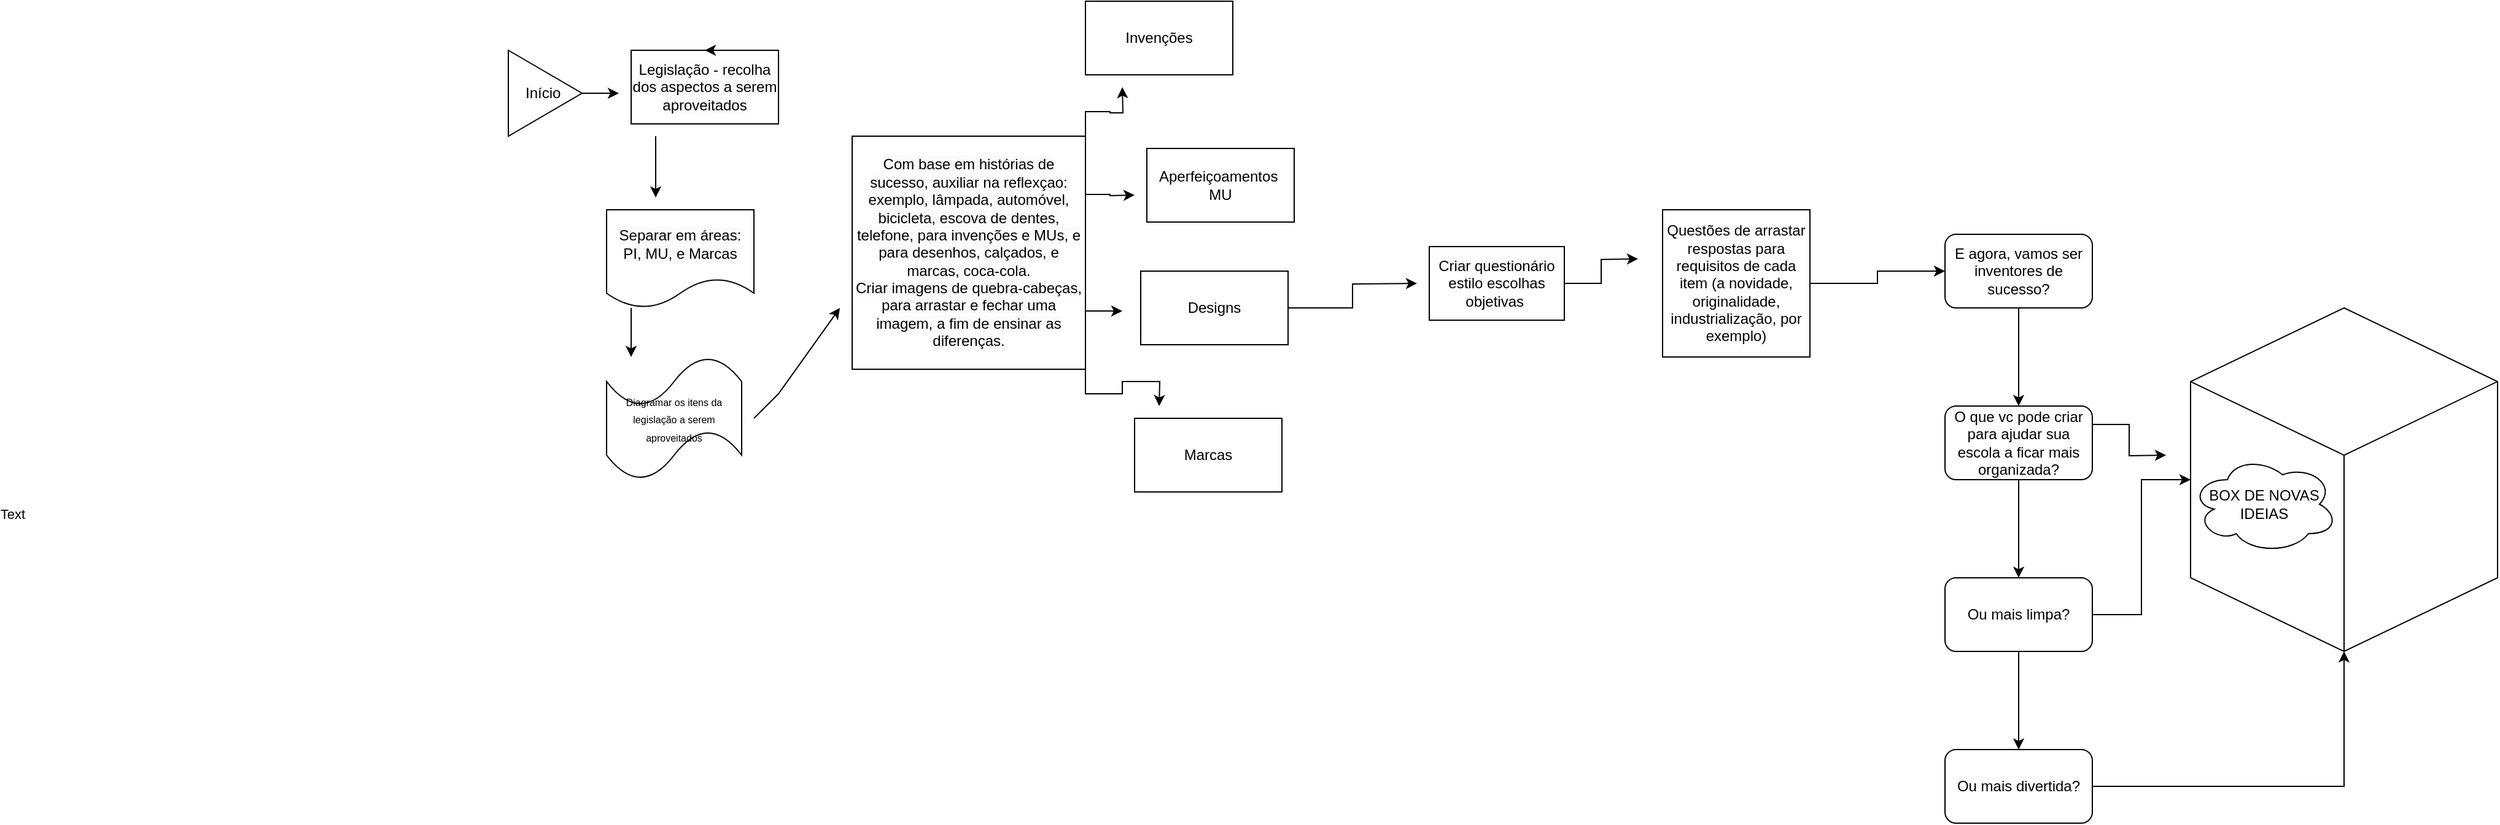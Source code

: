 <mxfile version="22.1.15" type="github">
  <diagram name="Page-1" id="2YBvvXClWsGukQMizWep">
    <mxGraphModel dx="2934" dy="1004" grid="1" gridSize="10" guides="1" tooltips="1" connect="1" arrows="1" fold="1" page="1" pageScale="1" pageWidth="850" pageHeight="1100" math="0" shadow="0">
      <root>
        <mxCell id="0" />
        <mxCell id="1" parent="0" />
        <mxCell id="6x2BA-DNIwaP8Ud8F5fc-6" style="edgeStyle=orthogonalEdgeStyle;rounded=0;orthogonalLoop=1;jettySize=auto;html=1;exitX=0.5;exitY=1;exitDx=0;exitDy=0;" edge="1" parent="1">
          <mxGeometry relative="1" as="geometry">
            <mxPoint x="167.5" y="220" as="sourcePoint" />
            <mxPoint x="167.5" y="220" as="targetPoint" />
          </mxGeometry>
        </mxCell>
        <mxCell id="6x2BA-DNIwaP8Ud8F5fc-31" style="edgeStyle=orthogonalEdgeStyle;rounded=0;orthogonalLoop=1;jettySize=auto;html=1;exitX=1;exitY=0.5;exitDx=0;exitDy=0;" edge="1" parent="1" source="6x2BA-DNIwaP8Ud8F5fc-10">
          <mxGeometry relative="1" as="geometry">
            <mxPoint x="90" y="75.333" as="targetPoint" />
          </mxGeometry>
        </mxCell>
        <mxCell id="6x2BA-DNIwaP8Ud8F5fc-10" value="Início&amp;nbsp;" style="triangle;whiteSpace=wrap;html=1;" vertex="1" parent="1">
          <mxGeometry y="40" width="60" height="70" as="geometry" />
        </mxCell>
        <mxCell id="6x2BA-DNIwaP8Ud8F5fc-19" value="" style="endArrow=classic;html=1;rounded=0;" edge="1" parent="1">
          <mxGeometry width="50" height="50" relative="1" as="geometry">
            <mxPoint x="120" y="110" as="sourcePoint" />
            <mxPoint x="120" y="160" as="targetPoint" />
          </mxGeometry>
        </mxCell>
        <mxCell id="6x2BA-DNIwaP8Ud8F5fc-20" value="&lt;meta charset=&quot;utf-8&quot;&gt;&lt;span style=&quot;color: rgb(0, 0, 0); font-family: Helvetica; font-size: 12px; font-style: normal; font-variant-ligatures: normal; font-variant-caps: normal; font-weight: 400; letter-spacing: normal; orphans: 2; text-align: center; text-indent: 0px; text-transform: none; widows: 2; word-spacing: 0px; -webkit-text-stroke-width: 0px; background-color: rgb(251, 251, 251); text-decoration-thickness: initial; text-decoration-style: initial; text-decoration-color: initial; float: none; display: inline !important;&quot;&gt;Legislação - recolha dos aspectos a serem aproveitados&lt;/span&gt;" style="rounded=0;whiteSpace=wrap;html=1;" vertex="1" parent="1">
          <mxGeometry x="100" y="40" width="120" height="60" as="geometry" />
        </mxCell>
        <mxCell id="6x2BA-DNIwaP8Ud8F5fc-29" style="edgeStyle=orthogonalEdgeStyle;rounded=0;orthogonalLoop=1;jettySize=auto;html=1;" edge="1" parent="1" source="6x2BA-DNIwaP8Ud8F5fc-21" target="6x2BA-DNIwaP8Ud8F5fc-26">
          <mxGeometry relative="1" as="geometry">
            <Array as="points">
              <mxPoint x="100" y="280" />
              <mxPoint x="100" y="280" />
            </Array>
          </mxGeometry>
        </mxCell>
        <mxCell id="6x2BA-DNIwaP8Ud8F5fc-21" value="&lt;meta charset=&quot;utf-8&quot;&gt;&lt;span style=&quot;color: rgb(0, 0, 0); font-family: Helvetica; font-size: 12px; font-style: normal; font-variant-ligatures: normal; font-variant-caps: normal; font-weight: 400; letter-spacing: normal; orphans: 2; text-align: center; text-indent: 0px; text-transform: none; widows: 2; word-spacing: 0px; -webkit-text-stroke-width: 0px; background-color: rgb(251, 251, 251); text-decoration-thickness: initial; text-decoration-style: initial; text-decoration-color: initial; float: none; display: inline !important;&quot;&gt;Separar em áreas:&lt;/span&gt;&lt;br style=&quot;border-color: var(--border-color); color: rgb(0, 0, 0); font-family: Helvetica; font-size: 12px; font-style: normal; font-variant-ligatures: normal; font-variant-caps: normal; font-weight: 400; letter-spacing: normal; orphans: 2; text-align: center; text-indent: 0px; text-transform: none; widows: 2; word-spacing: 0px; -webkit-text-stroke-width: 0px; text-decoration-thickness: initial; text-decoration-style: initial; text-decoration-color: initial;&quot;&gt;&lt;span style=&quot;color: rgb(0, 0, 0); font-family: Helvetica; font-size: 12px; font-style: normal; font-variant-ligatures: normal; font-variant-caps: normal; font-weight: 400; letter-spacing: normal; orphans: 2; text-align: center; text-indent: 0px; text-transform: none; widows: 2; word-spacing: 0px; -webkit-text-stroke-width: 0px; background-color: rgb(251, 251, 251); text-decoration-thickness: initial; text-decoration-style: initial; text-decoration-color: initial; float: none; display: inline !important;&quot;&gt;PI, MU, e Marcas&lt;/span&gt;" style="shape=document;whiteSpace=wrap;html=1;boundedLbl=1;" vertex="1" parent="1">
          <mxGeometry x="80" y="170" width="120" height="80" as="geometry" />
        </mxCell>
        <mxCell id="6x2BA-DNIwaP8Ud8F5fc-26" value="&lt;font style=&quot;font-size: 8px;&quot;&gt;Diagramar os itens da legislação a serem aproveitados&lt;/font&gt;" style="shape=tape;whiteSpace=wrap;html=1;" vertex="1" parent="1">
          <mxGeometry x="80" y="290" width="110" height="100" as="geometry" />
        </mxCell>
        <mxCell id="6x2BA-DNIwaP8Ud8F5fc-32" style="edgeStyle=orthogonalEdgeStyle;rounded=0;orthogonalLoop=1;jettySize=auto;html=1;exitX=0.75;exitY=0;exitDx=0;exitDy=0;entryX=0.5;entryY=0;entryDx=0;entryDy=0;" edge="1" parent="1" source="6x2BA-DNIwaP8Ud8F5fc-20" target="6x2BA-DNIwaP8Ud8F5fc-20">
          <mxGeometry relative="1" as="geometry" />
        </mxCell>
        <mxCell id="6x2BA-DNIwaP8Ud8F5fc-40" value="Invenções" style="rounded=0;whiteSpace=wrap;html=1;" vertex="1" parent="1">
          <mxGeometry x="470" width="120" height="60" as="geometry" />
        </mxCell>
        <mxCell id="6x2BA-DNIwaP8Ud8F5fc-41" value="Aperfeiçoamentos&amp;nbsp;&lt;br&gt;MU" style="rounded=0;whiteSpace=wrap;html=1;" vertex="1" parent="1">
          <mxGeometry x="520" y="120" width="120" height="60" as="geometry" />
        </mxCell>
        <mxCell id="6x2BA-DNIwaP8Ud8F5fc-69" style="edgeStyle=orthogonalEdgeStyle;rounded=0;orthogonalLoop=1;jettySize=auto;html=1;exitX=1;exitY=0.5;exitDx=0;exitDy=0;" edge="1" parent="1" source="6x2BA-DNIwaP8Ud8F5fc-42">
          <mxGeometry relative="1" as="geometry">
            <mxPoint x="740" y="230" as="targetPoint" />
          </mxGeometry>
        </mxCell>
        <mxCell id="6x2BA-DNIwaP8Ud8F5fc-42" value="Designs" style="rounded=0;whiteSpace=wrap;html=1;" vertex="1" parent="1">
          <mxGeometry x="515" y="220" width="120" height="60" as="geometry" />
        </mxCell>
        <mxCell id="6x2BA-DNIwaP8Ud8F5fc-43" value="Marcas" style="rounded=0;whiteSpace=wrap;html=1;" vertex="1" parent="1">
          <mxGeometry x="510" y="340" width="120" height="60" as="geometry" />
        </mxCell>
        <mxCell id="6x2BA-DNIwaP8Ud8F5fc-70" style="edgeStyle=orthogonalEdgeStyle;rounded=0;orthogonalLoop=1;jettySize=auto;html=1;exitX=1;exitY=0.5;exitDx=0;exitDy=0;" edge="1" parent="1" source="6x2BA-DNIwaP8Ud8F5fc-44">
          <mxGeometry relative="1" as="geometry">
            <mxPoint x="920" y="210" as="targetPoint" />
          </mxGeometry>
        </mxCell>
        <mxCell id="6x2BA-DNIwaP8Ud8F5fc-44" value="Criar questionário estilo escolhas objetivas&amp;nbsp;" style="rounded=0;whiteSpace=wrap;html=1;" vertex="1" parent="1">
          <mxGeometry x="750" y="200" width="110" height="60" as="geometry" />
        </mxCell>
        <mxCell id="6x2BA-DNIwaP8Ud8F5fc-72" style="edgeStyle=orthogonalEdgeStyle;rounded=0;orthogonalLoop=1;jettySize=auto;html=1;exitX=1;exitY=0.5;exitDx=0;exitDy=0;" edge="1" parent="1" source="6x2BA-DNIwaP8Ud8F5fc-50" target="6x2BA-DNIwaP8Ud8F5fc-71">
          <mxGeometry relative="1" as="geometry" />
        </mxCell>
        <mxCell id="6x2BA-DNIwaP8Ud8F5fc-50" value="Questões de arrastar respostas para requisitos de cada item (a novidade, originalidade, industrialização, por exemplo)" style="whiteSpace=wrap;html=1;rounded=0;" vertex="1" parent="1">
          <mxGeometry x="940" y="170" width="120" height="120" as="geometry" />
        </mxCell>
        <mxCell id="6x2BA-DNIwaP8Ud8F5fc-64" style="edgeStyle=orthogonalEdgeStyle;rounded=0;orthogonalLoop=1;jettySize=auto;html=1;exitX=1;exitY=0;exitDx=0;exitDy=0;" edge="1" parent="1" source="6x2BA-DNIwaP8Ud8F5fc-54">
          <mxGeometry relative="1" as="geometry">
            <mxPoint x="500" y="70" as="targetPoint" />
          </mxGeometry>
        </mxCell>
        <mxCell id="6x2BA-DNIwaP8Ud8F5fc-65" style="edgeStyle=orthogonalEdgeStyle;rounded=0;orthogonalLoop=1;jettySize=auto;html=1;exitX=1;exitY=0.25;exitDx=0;exitDy=0;" edge="1" parent="1" source="6x2BA-DNIwaP8Ud8F5fc-54">
          <mxGeometry relative="1" as="geometry">
            <mxPoint x="510" y="158.0" as="targetPoint" />
          </mxGeometry>
        </mxCell>
        <mxCell id="6x2BA-DNIwaP8Ud8F5fc-66" style="edgeStyle=orthogonalEdgeStyle;rounded=0;orthogonalLoop=1;jettySize=auto;html=1;exitX=1;exitY=0.75;exitDx=0;exitDy=0;" edge="1" parent="1" source="6x2BA-DNIwaP8Ud8F5fc-54">
          <mxGeometry relative="1" as="geometry">
            <mxPoint x="500" y="252.545" as="targetPoint" />
          </mxGeometry>
        </mxCell>
        <mxCell id="6x2BA-DNIwaP8Ud8F5fc-67" style="edgeStyle=orthogonalEdgeStyle;rounded=0;orthogonalLoop=1;jettySize=auto;html=1;exitX=1;exitY=1;exitDx=0;exitDy=0;" edge="1" parent="1" source="6x2BA-DNIwaP8Ud8F5fc-54">
          <mxGeometry relative="1" as="geometry">
            <mxPoint x="530" y="330" as="targetPoint" />
          </mxGeometry>
        </mxCell>
        <mxCell id="6x2BA-DNIwaP8Ud8F5fc-54" value="&lt;meta charset=&quot;utf-8&quot;&gt;&lt;span style=&quot;color: rgb(0, 0, 0); font-family: Helvetica; font-size: 12px; font-style: normal; font-variant-ligatures: normal; font-variant-caps: normal; font-weight: 400; letter-spacing: normal; orphans: 2; text-align: center; text-indent: 0px; text-transform: none; widows: 2; word-spacing: 0px; -webkit-text-stroke-width: 0px; background-color: rgb(251, 251, 251); text-decoration-thickness: initial; text-decoration-style: initial; text-decoration-color: initial; float: none; display: inline !important;&quot;&gt;Com base em histórias de sucesso, auxiliar na reflexçao: exemplo, lâmpada, automóvel, bicicleta, escova de dentes, telefone, para invenções e MUs, e para desenhos, calçados, e marcas, coca-cola.&lt;/span&gt;&lt;br style=&quot;border-color: var(--border-color); color: rgb(0, 0, 0); font-family: Helvetica; font-size: 12px; font-style: normal; font-variant-ligatures: normal; font-variant-caps: normal; font-weight: 400; letter-spacing: normal; orphans: 2; text-align: center; text-indent: 0px; text-transform: none; widows: 2; word-spacing: 0px; -webkit-text-stroke-width: 0px; background-color: rgb(251, 251, 251); text-decoration-thickness: initial; text-decoration-style: initial; text-decoration-color: initial;&quot;&gt;&lt;span style=&quot;color: rgb(0, 0, 0); font-family: Helvetica; font-size: 12px; font-style: normal; font-variant-ligatures: normal; font-variant-caps: normal; font-weight: 400; letter-spacing: normal; orphans: 2; text-align: center; text-indent: 0px; text-transform: none; widows: 2; word-spacing: 0px; -webkit-text-stroke-width: 0px; background-color: rgb(251, 251, 251); text-decoration-thickness: initial; text-decoration-style: initial; text-decoration-color: initial; float: none; display: inline !important;&quot;&gt;Criar imagens de quebra-cabeças, para arrastar e fechar uma imagem, a fim de ensinar as diferenças.&lt;/span&gt;" style="whiteSpace=wrap;html=1;aspect=fixed;" vertex="1" parent="1">
          <mxGeometry x="280" y="110" width="190" height="190" as="geometry" />
        </mxCell>
        <mxCell id="6x2BA-DNIwaP8Ud8F5fc-61" value="" style="endArrow=classic;html=1;rounded=0;" edge="1" parent="1">
          <mxGeometry width="50" height="50" relative="1" as="geometry">
            <mxPoint x="200" y="340" as="sourcePoint" />
            <mxPoint x="270" y="250" as="targetPoint" />
            <Array as="points">
              <mxPoint x="220" y="320" />
            </Array>
          </mxGeometry>
        </mxCell>
        <mxCell id="6x2BA-DNIwaP8Ud8F5fc-62" value="Text" style="edgeLabel;html=1;align=center;verticalAlign=middle;resizable=0;points=[];" vertex="1" connectable="0" parent="6x2BA-DNIwaP8Ud8F5fc-61">
          <mxGeometry x="-0.075" y="-1" relative="1" as="geometry">
            <mxPoint x="-639" y="117" as="offset" />
          </mxGeometry>
        </mxCell>
        <mxCell id="6x2BA-DNIwaP8Ud8F5fc-76" value="" style="edgeStyle=orthogonalEdgeStyle;rounded=0;orthogonalLoop=1;jettySize=auto;html=1;" edge="1" parent="1" source="6x2BA-DNIwaP8Ud8F5fc-71" target="6x2BA-DNIwaP8Ud8F5fc-75">
          <mxGeometry relative="1" as="geometry" />
        </mxCell>
        <mxCell id="6x2BA-DNIwaP8Ud8F5fc-71" value="E agora, vamos ser inventores de sucesso?" style="rounded=1;whiteSpace=wrap;html=1;" vertex="1" parent="1">
          <mxGeometry x="1170" y="190" width="120" height="60" as="geometry" />
        </mxCell>
        <mxCell id="6x2BA-DNIwaP8Ud8F5fc-78" value="" style="edgeStyle=orthogonalEdgeStyle;rounded=0;orthogonalLoop=1;jettySize=auto;html=1;" edge="1" parent="1" source="6x2BA-DNIwaP8Ud8F5fc-75" target="6x2BA-DNIwaP8Ud8F5fc-77">
          <mxGeometry relative="1" as="geometry" />
        </mxCell>
        <mxCell id="6x2BA-DNIwaP8Ud8F5fc-84" style="edgeStyle=orthogonalEdgeStyle;rounded=0;orthogonalLoop=1;jettySize=auto;html=1;exitX=1;exitY=0.25;exitDx=0;exitDy=0;" edge="1" parent="1" source="6x2BA-DNIwaP8Ud8F5fc-75">
          <mxGeometry relative="1" as="geometry">
            <mxPoint x="1350" y="370" as="targetPoint" />
          </mxGeometry>
        </mxCell>
        <mxCell id="6x2BA-DNIwaP8Ud8F5fc-75" value="O que vc pode criar para ajudar sua escola a ficar mais organizada?" style="whiteSpace=wrap;html=1;rounded=1;" vertex="1" parent="1">
          <mxGeometry x="1170" y="330" width="120" height="60" as="geometry" />
        </mxCell>
        <mxCell id="6x2BA-DNIwaP8Ud8F5fc-80" value="" style="edgeStyle=orthogonalEdgeStyle;rounded=0;orthogonalLoop=1;jettySize=auto;html=1;" edge="1" parent="1" source="6x2BA-DNIwaP8Ud8F5fc-77" target="6x2BA-DNIwaP8Ud8F5fc-79">
          <mxGeometry relative="1" as="geometry" />
        </mxCell>
        <mxCell id="6x2BA-DNIwaP8Ud8F5fc-85" style="edgeStyle=orthogonalEdgeStyle;rounded=0;orthogonalLoop=1;jettySize=auto;html=1;exitX=1;exitY=0.5;exitDx=0;exitDy=0;" edge="1" parent="1" source="6x2BA-DNIwaP8Ud8F5fc-77" target="6x2BA-DNIwaP8Ud8F5fc-82">
          <mxGeometry relative="1" as="geometry" />
        </mxCell>
        <mxCell id="6x2BA-DNIwaP8Ud8F5fc-77" value="Ou mais limpa?" style="whiteSpace=wrap;html=1;rounded=1;" vertex="1" parent="1">
          <mxGeometry x="1170" y="470" width="120" height="60" as="geometry" />
        </mxCell>
        <mxCell id="6x2BA-DNIwaP8Ud8F5fc-88" style="edgeStyle=orthogonalEdgeStyle;rounded=0;orthogonalLoop=1;jettySize=auto;html=1;exitX=1;exitY=0.5;exitDx=0;exitDy=0;" edge="1" parent="1" source="6x2BA-DNIwaP8Ud8F5fc-79" target="6x2BA-DNIwaP8Ud8F5fc-82">
          <mxGeometry relative="1" as="geometry" />
        </mxCell>
        <mxCell id="6x2BA-DNIwaP8Ud8F5fc-79" value="Ou mais divertida?" style="whiteSpace=wrap;html=1;rounded=1;" vertex="1" parent="1">
          <mxGeometry x="1170" y="610" width="120" height="60" as="geometry" />
        </mxCell>
        <mxCell id="6x2BA-DNIwaP8Ud8F5fc-82" value="" style="html=1;whiteSpace=wrap;shape=isoCube2;backgroundOutline=1;isoAngle=15;" vertex="1" parent="1">
          <mxGeometry x="1370" y="250" width="250" height="280" as="geometry" />
        </mxCell>
        <mxCell id="6x2BA-DNIwaP8Ud8F5fc-83" value="BOX DE NOVAS IDEIAS" style="ellipse;shape=cloud;whiteSpace=wrap;html=1;" vertex="1" parent="1">
          <mxGeometry x="1370" y="370" width="120" height="80" as="geometry" />
        </mxCell>
      </root>
    </mxGraphModel>
  </diagram>
</mxfile>
